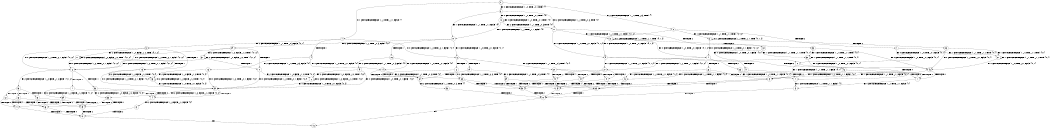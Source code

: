 digraph BCG {
size = "7, 10.5";
center = TRUE;
node [shape = circle];
0 [peripheries = 2];
0 -> 1 [label = "EX !1 !ATOMIC_EXCH_BRANCH (1, +1, TRUE, +1, 1, FALSE) !{}"];
0 -> 2 [label = "EX !2 !ATOMIC_EXCH_BRANCH (1, +1, TRUE, +0, 3, TRUE) !{}"];
0 -> 3 [label = "EX !0 !ATOMIC_EXCH_BRANCH (1, +0, TRUE, +0, 1, TRUE) !{}"];
1 -> 4 [label = "TERMINATE !1"];
1 -> 5 [label = "EX !2 !ATOMIC_EXCH_BRANCH (1, +1, TRUE, +0, 3, FALSE) !{0, 1}"];
1 -> 6 [label = "EX !0 !ATOMIC_EXCH_BRANCH (1, +0, TRUE, +0, 1, FALSE) !{0, 1}"];
2 -> 7 [label = "TERMINATE !2"];
2 -> 8 [label = "EX !1 !ATOMIC_EXCH_BRANCH (1, +1, TRUE, +1, 1, TRUE) !{0, 1, 2}"];
2 -> 9 [label = "EX !0 !ATOMIC_EXCH_BRANCH (1, +0, TRUE, +0, 1, FALSE) !{0, 1, 2}"];
3 -> 10 [label = "EX !1 !ATOMIC_EXCH_BRANCH (1, +1, TRUE, +1, 1, FALSE) !{0}"];
3 -> 11 [label = "EX !2 !ATOMIC_EXCH_BRANCH (1, +1, TRUE, +0, 3, TRUE) !{0}"];
3 -> 12 [label = "EX !0 !ATOMIC_EXCH_BRANCH (1, +0, TRUE, +0, 1, TRUE) !{0}"];
4 -> 13 [label = "EX !2 !ATOMIC_EXCH_BRANCH (1, +1, TRUE, +0, 3, FALSE) !{0}"];
4 -> 14 [label = "EX !0 !ATOMIC_EXCH_BRANCH (1, +0, TRUE, +0, 1, FALSE) !{0}"];
5 -> 15 [label = "TERMINATE !1"];
5 -> 16 [label = "EX !0 !ATOMIC_EXCH_BRANCH (1, +0, TRUE, +0, 1, FALSE) !{0, 1, 2}"];
5 -> 17 [label = "EX !2 !ATOMIC_EXCH_BRANCH (1, +0, FALSE, +1, 2, TRUE) !{0, 1, 2}"];
6 -> 18 [label = "TERMINATE !1"];
6 -> 19 [label = "TERMINATE !0"];
6 -> 20 [label = "EX !2 !ATOMIC_EXCH_BRANCH (1, +1, TRUE, +0, 3, TRUE) !{0, 1}"];
7 -> 21 [label = "EX !1 !ATOMIC_EXCH_BRANCH (1, +1, TRUE, +1, 1, TRUE) !{0, 1}"];
7 -> 22 [label = "EX !0 !ATOMIC_EXCH_BRANCH (1, +0, TRUE, +0, 1, FALSE) !{0, 1}"];
8 -> 23 [label = "TERMINATE !2"];
8 -> 24 [label = "EX !0 !ATOMIC_EXCH_BRANCH (1, +0, TRUE, +0, 1, FALSE) !{0, 1, 2}"];
8 -> 8 [label = "EX !1 !ATOMIC_EXCH_BRANCH (1, +1, TRUE, +1, 1, TRUE) !{0, 1, 2}"];
9 -> 25 [label = "TERMINATE !2"];
9 -> 26 [label = "TERMINATE !0"];
9 -> 27 [label = "EX !1 !ATOMIC_EXCH_BRANCH (1, +1, TRUE, +1, 1, FALSE) !{0, 1, 2}"];
10 -> 28 [label = "TERMINATE !1"];
10 -> 29 [label = "EX !2 !ATOMIC_EXCH_BRANCH (1, +1, TRUE, +0, 3, FALSE) !{0, 1}"];
10 -> 6 [label = "EX !0 !ATOMIC_EXCH_BRANCH (1, +0, TRUE, +0, 1, FALSE) !{0, 1}"];
11 -> 30 [label = "TERMINATE !2"];
11 -> 31 [label = "EX !1 !ATOMIC_EXCH_BRANCH (1, +1, TRUE, +1, 1, TRUE) !{0, 1, 2}"];
11 -> 9 [label = "EX !0 !ATOMIC_EXCH_BRANCH (1, +0, TRUE, +0, 1, FALSE) !{0, 1, 2}"];
12 -> 10 [label = "EX !1 !ATOMIC_EXCH_BRANCH (1, +1, TRUE, +1, 1, FALSE) !{0}"];
12 -> 11 [label = "EX !2 !ATOMIC_EXCH_BRANCH (1, +1, TRUE, +0, 3, TRUE) !{0}"];
12 -> 12 [label = "EX !0 !ATOMIC_EXCH_BRANCH (1, +0, TRUE, +0, 1, TRUE) !{0}"];
13 -> 32 [label = "EX !0 !ATOMIC_EXCH_BRANCH (1, +0, TRUE, +0, 1, FALSE) !{0, 2}"];
13 -> 33 [label = "EX !2 !ATOMIC_EXCH_BRANCH (1, +0, FALSE, +1, 2, TRUE) !{0, 2}"];
14 -> 34 [label = "TERMINATE !0"];
14 -> 35 [label = "EX !2 !ATOMIC_EXCH_BRANCH (1, +1, TRUE, +0, 3, TRUE) !{0}"];
15 -> 32 [label = "EX !0 !ATOMIC_EXCH_BRANCH (1, +0, TRUE, +0, 1, FALSE) !{0, 2}"];
15 -> 33 [label = "EX !2 !ATOMIC_EXCH_BRANCH (1, +0, FALSE, +1, 2, TRUE) !{0, 2}"];
16 -> 36 [label = "TERMINATE !1"];
16 -> 37 [label = "TERMINATE !0"];
16 -> 38 [label = "EX !2 !ATOMIC_EXCH_BRANCH (1, +0, FALSE, +1, 2, FALSE) !{0, 1, 2}"];
17 -> 15 [label = "TERMINATE !1"];
17 -> 16 [label = "EX !0 !ATOMIC_EXCH_BRANCH (1, +0, TRUE, +0, 1, FALSE) !{0, 1, 2}"];
17 -> 17 [label = "EX !2 !ATOMIC_EXCH_BRANCH (1, +0, FALSE, +1, 2, TRUE) !{0, 1, 2}"];
18 -> 34 [label = "TERMINATE !0"];
18 -> 35 [label = "EX !2 !ATOMIC_EXCH_BRANCH (1, +1, TRUE, +0, 3, TRUE) !{0}"];
19 -> 34 [label = "TERMINATE !1"];
19 -> 39 [label = "EX !2 !ATOMIC_EXCH_BRANCH (1, +1, TRUE, +0, 3, TRUE) !{1}"];
20 -> 40 [label = "TERMINATE !1"];
20 -> 41 [label = "TERMINATE !2"];
20 -> 42 [label = "TERMINATE !0"];
21 -> 43 [label = "EX !0 !ATOMIC_EXCH_BRANCH (1, +0, TRUE, +0, 1, FALSE) !{0, 1}"];
21 -> 21 [label = "EX !1 !ATOMIC_EXCH_BRANCH (1, +1, TRUE, +1, 1, TRUE) !{0, 1}"];
22 -> 44 [label = "TERMINATE !0"];
22 -> 45 [label = "EX !1 !ATOMIC_EXCH_BRANCH (1, +1, TRUE, +1, 1, FALSE) !{0, 1}"];
23 -> 43 [label = "EX !0 !ATOMIC_EXCH_BRANCH (1, +0, TRUE, +0, 1, FALSE) !{0, 1}"];
23 -> 21 [label = "EX !1 !ATOMIC_EXCH_BRANCH (1, +1, TRUE, +1, 1, TRUE) !{0, 1}"];
24 -> 46 [label = "TERMINATE !2"];
24 -> 47 [label = "TERMINATE !0"];
24 -> 27 [label = "EX !1 !ATOMIC_EXCH_BRANCH (1, +1, TRUE, +1, 1, FALSE) !{0, 1, 2}"];
25 -> 44 [label = "TERMINATE !0"];
25 -> 45 [label = "EX !1 !ATOMIC_EXCH_BRANCH (1, +1, TRUE, +1, 1, FALSE) !{0, 1}"];
26 -> 44 [label = "TERMINATE !2"];
26 -> 48 [label = "EX !1 !ATOMIC_EXCH_BRANCH (1, +1, TRUE, +1, 1, FALSE) !{1, 2}"];
27 -> 40 [label = "TERMINATE !1"];
27 -> 41 [label = "TERMINATE !2"];
27 -> 42 [label = "TERMINATE !0"];
28 -> 49 [label = "EX !2 !ATOMIC_EXCH_BRANCH (1, +1, TRUE, +0, 3, FALSE) !{0}"];
28 -> 14 [label = "EX !0 !ATOMIC_EXCH_BRANCH (1, +0, TRUE, +0, 1, FALSE) !{0}"];
29 -> 50 [label = "TERMINATE !1"];
29 -> 51 [label = "EX !2 !ATOMIC_EXCH_BRANCH (1, +0, FALSE, +1, 2, TRUE) !{0, 1, 2}"];
29 -> 16 [label = "EX !0 !ATOMIC_EXCH_BRANCH (1, +0, TRUE, +0, 1, FALSE) !{0, 1, 2}"];
30 -> 52 [label = "EX !1 !ATOMIC_EXCH_BRANCH (1, +1, TRUE, +1, 1, TRUE) !{0, 1}"];
30 -> 22 [label = "EX !0 !ATOMIC_EXCH_BRANCH (1, +0, TRUE, +0, 1, FALSE) !{0, 1}"];
31 -> 53 [label = "TERMINATE !2"];
31 -> 31 [label = "EX !1 !ATOMIC_EXCH_BRANCH (1, +1, TRUE, +1, 1, TRUE) !{0, 1, 2}"];
31 -> 24 [label = "EX !0 !ATOMIC_EXCH_BRANCH (1, +0, TRUE, +0, 1, FALSE) !{0, 1, 2}"];
32 -> 54 [label = "TERMINATE !0"];
32 -> 55 [label = "EX !2 !ATOMIC_EXCH_BRANCH (1, +0, FALSE, +1, 2, FALSE) !{0, 2}"];
33 -> 32 [label = "EX !0 !ATOMIC_EXCH_BRANCH (1, +0, TRUE, +0, 1, FALSE) !{0, 2}"];
33 -> 33 [label = "EX !2 !ATOMIC_EXCH_BRANCH (1, +0, FALSE, +1, 2, TRUE) !{0, 2}"];
34 -> 56 [label = "EX !2 !ATOMIC_EXCH_BRANCH (1, +1, TRUE, +0, 3, TRUE) !{}"];
35 -> 57 [label = "TERMINATE !2"];
35 -> 58 [label = "TERMINATE !0"];
36 -> 54 [label = "TERMINATE !0"];
36 -> 55 [label = "EX !2 !ATOMIC_EXCH_BRANCH (1, +0, FALSE, +1, 2, FALSE) !{0, 2}"];
37 -> 54 [label = "TERMINATE !1"];
37 -> 59 [label = "EX !2 !ATOMIC_EXCH_BRANCH (1, +0, FALSE, +1, 2, FALSE) !{1, 2}"];
38 -> 60 [label = "TERMINATE !1"];
38 -> 61 [label = "TERMINATE !2"];
38 -> 62 [label = "TERMINATE !0"];
39 -> 58 [label = "TERMINATE !1"];
39 -> 63 [label = "TERMINATE !2"];
40 -> 57 [label = "TERMINATE !2"];
40 -> 58 [label = "TERMINATE !0"];
41 -> 57 [label = "TERMINATE !1"];
41 -> 63 [label = "TERMINATE !0"];
42 -> 58 [label = "TERMINATE !1"];
42 -> 63 [label = "TERMINATE !2"];
43 -> 64 [label = "TERMINATE !0"];
43 -> 45 [label = "EX !1 !ATOMIC_EXCH_BRANCH (1, +1, TRUE, +1, 1, FALSE) !{0, 1}"];
44 -> 65 [label = "EX !1 !ATOMIC_EXCH_BRANCH (1, +1, TRUE, +1, 1, FALSE) !{1}"];
45 -> 57 [label = "TERMINATE !1"];
45 -> 63 [label = "TERMINATE !0"];
46 -> 64 [label = "TERMINATE !0"];
46 -> 45 [label = "EX !1 !ATOMIC_EXCH_BRANCH (1, +1, TRUE, +1, 1, FALSE) !{0, 1}"];
47 -> 64 [label = "TERMINATE !2"];
47 -> 48 [label = "EX !1 !ATOMIC_EXCH_BRANCH (1, +1, TRUE, +1, 1, FALSE) !{1, 2}"];
48 -> 58 [label = "TERMINATE !1"];
48 -> 63 [label = "TERMINATE !2"];
49 -> 66 [label = "EX !2 !ATOMIC_EXCH_BRANCH (1, +0, FALSE, +1, 2, TRUE) !{0, 2}"];
49 -> 32 [label = "EX !0 !ATOMIC_EXCH_BRANCH (1, +0, TRUE, +0, 1, FALSE) !{0, 2}"];
50 -> 66 [label = "EX !2 !ATOMIC_EXCH_BRANCH (1, +0, FALSE, +1, 2, TRUE) !{0, 2}"];
50 -> 32 [label = "EX !0 !ATOMIC_EXCH_BRANCH (1, +0, TRUE, +0, 1, FALSE) !{0, 2}"];
51 -> 50 [label = "TERMINATE !1"];
51 -> 51 [label = "EX !2 !ATOMIC_EXCH_BRANCH (1, +0, FALSE, +1, 2, TRUE) !{0, 1, 2}"];
51 -> 16 [label = "EX !0 !ATOMIC_EXCH_BRANCH (1, +0, TRUE, +0, 1, FALSE) !{0, 1, 2}"];
52 -> 52 [label = "EX !1 !ATOMIC_EXCH_BRANCH (1, +1, TRUE, +1, 1, TRUE) !{0, 1}"];
52 -> 43 [label = "EX !0 !ATOMIC_EXCH_BRANCH (1, +0, TRUE, +0, 1, FALSE) !{0, 1}"];
53 -> 52 [label = "EX !1 !ATOMIC_EXCH_BRANCH (1, +1, TRUE, +1, 1, TRUE) !{0, 1}"];
53 -> 43 [label = "EX !0 !ATOMIC_EXCH_BRANCH (1, +0, TRUE, +0, 1, FALSE) !{0, 1}"];
54 -> 67 [label = "EX !2 !ATOMIC_EXCH_BRANCH (1, +0, FALSE, +1, 2, FALSE) !{2}"];
55 -> 68 [label = "TERMINATE !2"];
55 -> 69 [label = "TERMINATE !0"];
56 -> 70 [label = "TERMINATE !2"];
57 -> 70 [label = "TERMINATE !0"];
58 -> 70 [label = "TERMINATE !2"];
59 -> 69 [label = "TERMINATE !1"];
59 -> 71 [label = "TERMINATE !2"];
60 -> 68 [label = "TERMINATE !2"];
60 -> 69 [label = "TERMINATE !0"];
61 -> 68 [label = "TERMINATE !1"];
61 -> 71 [label = "TERMINATE !0"];
62 -> 69 [label = "TERMINATE !1"];
62 -> 71 [label = "TERMINATE !2"];
63 -> 70 [label = "TERMINATE !1"];
64 -> 65 [label = "EX !1 !ATOMIC_EXCH_BRANCH (1, +1, TRUE, +1, 1, FALSE) !{1}"];
65 -> 70 [label = "TERMINATE !1"];
66 -> 66 [label = "EX !2 !ATOMIC_EXCH_BRANCH (1, +0, FALSE, +1, 2, TRUE) !{0, 2}"];
66 -> 32 [label = "EX !0 !ATOMIC_EXCH_BRANCH (1, +0, TRUE, +0, 1, FALSE) !{0, 2}"];
67 -> 72 [label = "TERMINATE !2"];
68 -> 72 [label = "TERMINATE !0"];
69 -> 72 [label = "TERMINATE !2"];
70 -> 73 [label = "exit"];
71 -> 72 [label = "TERMINATE !1"];
72 -> 73 [label = "exit"];
}
